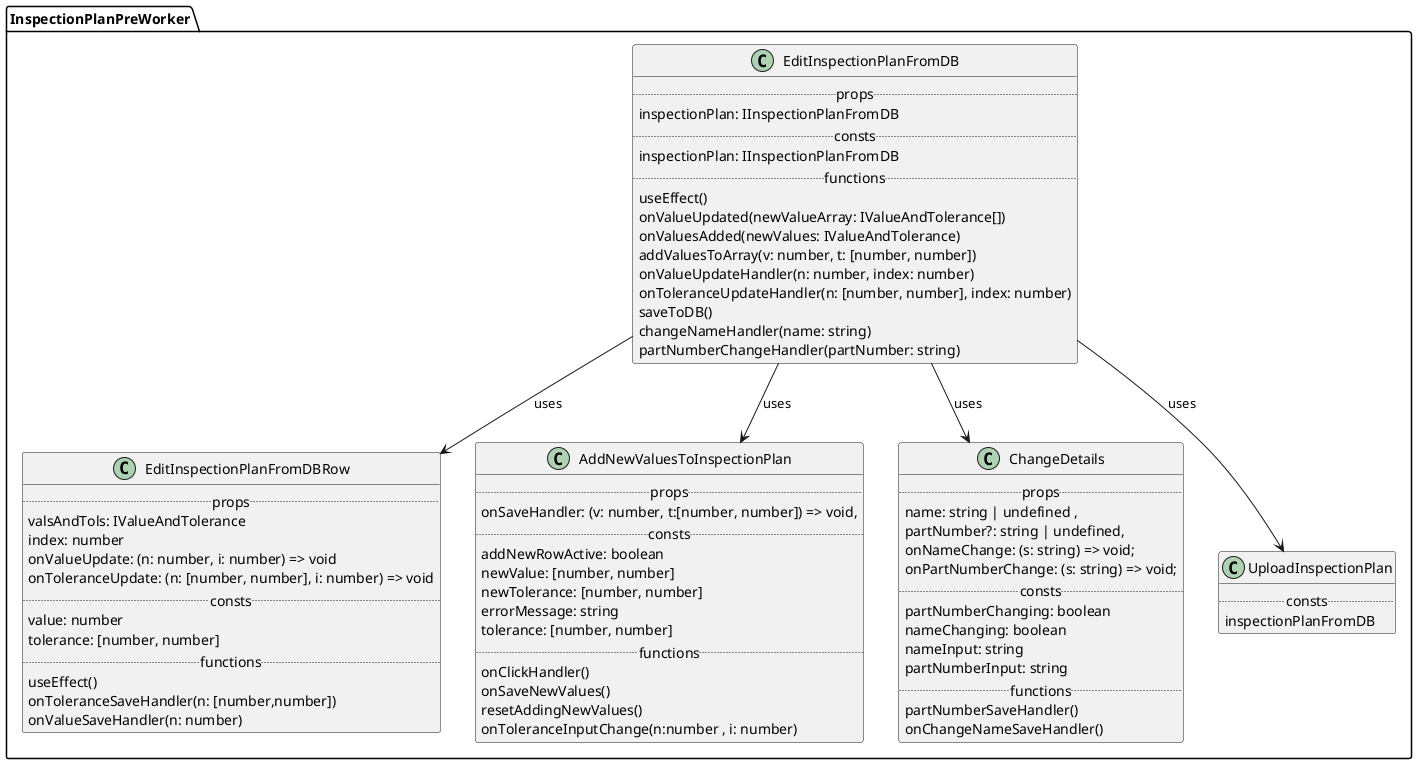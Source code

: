 @startuml
'https://plantuml.com/class-diagram


package InspectionPlanPreWorker {


  class EditInspectionPlanFromDB {
    ..props ..
    inspectionPlan: IInspectionPlanFromDB
    ..consts ..
    inspectionPlan: IInspectionPlanFromDB
    ..functions ..
    useEffect()
    onValueUpdated(newValueArray: IValueAndTolerance[])
    onValuesAdded(newValues: IValueAndTolerance)
    addValuesToArray(v: number, t: [number, number])
    onValueUpdateHandler(n: number, index: number)
    onToleranceUpdateHandler(n: [number, number], index: number)
    saveToDB()
    changeNameHandler(name: string)
    partNumberChangeHandler(partNumber: string)
  }

  class EditInspectionPlanFromDBRow {
    ..props ..
    valsAndTols: IValueAndTolerance
    index: number
    onValueUpdate: (n: number, i: number) => void
    onToleranceUpdate: (n: [number, number], i: number) => void
    ..consts ..
    value: number
    tolerance: [number, number]
    ..functions ..
    useEffect()
    onToleranceSaveHandler(n: [number,number])
    onValueSaveHandler(n: number)
  }

  class AddNewValuesToInspectionPlan {
    ..props ..
    onSaveHandler: (v: number, t:[number, number]) => void,
    ..consts ..
    addNewRowActive: boolean
    newValue: [number, number]
    newTolerance: [number, number]
    errorMessage: string
    tolerance: [number, number]
    ..functions ..
    onClickHandler()
    onSaveNewValues()
    resetAddingNewValues()
    onToleranceInputChange(n:number , i: number)
  }

  class ChangeDetails {
    ..props ..
    name: string | undefined ,
    partNumber?: string | undefined,
    onNameChange: (s: string) => void;
    onPartNumberChange: (s: string) => void;
    ..consts ..
    partNumberChanging: boolean
    nameChanging: boolean
    nameInput: string
    partNumberInput: string
    ..functions ..
    partNumberSaveHandler()
    onChangeNameSaveHandler()
  }

  class UploadInspectionPlan {
    ..consts..
    inspectionPlanFromDB
  }

}

EditInspectionPlanFromDB --> EditInspectionPlanFromDBRow: uses
EditInspectionPlanFromDB --> ChangeDetails: uses
EditInspectionPlanFromDB --> AddNewValuesToInspectionPlan: uses
EditInspectionPlanFromDB --> UploadInspectionPlan: uses

@enduml
